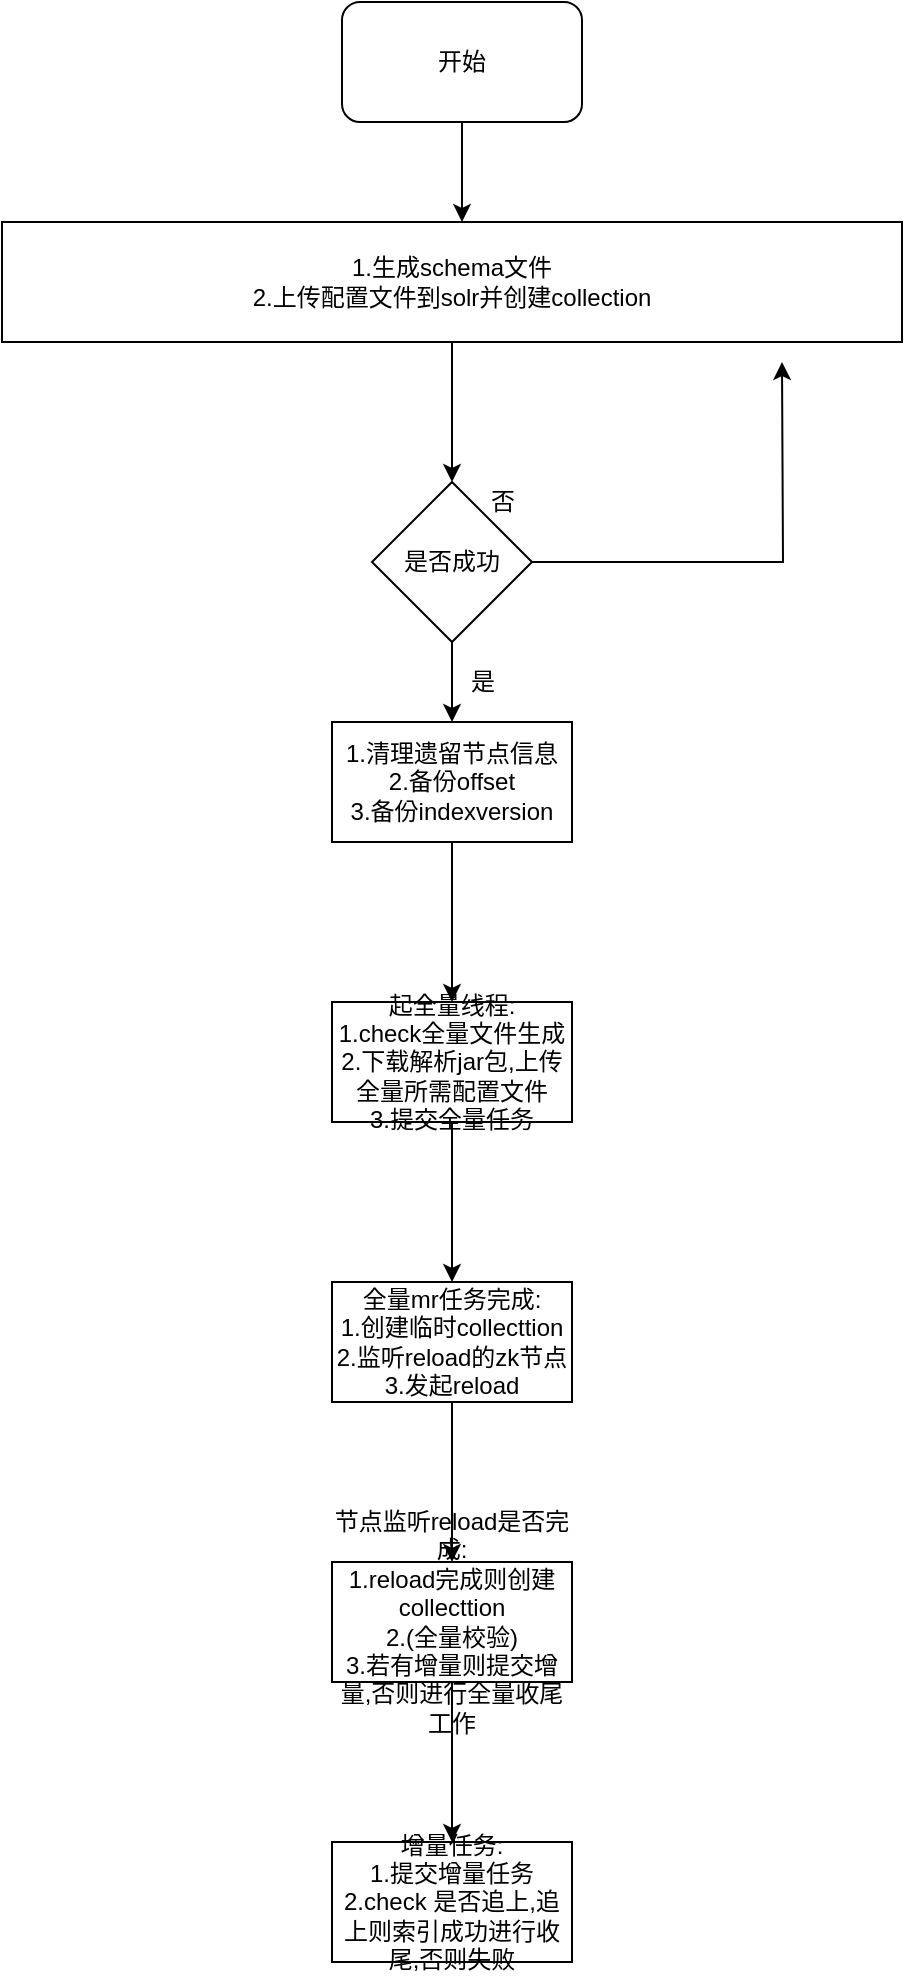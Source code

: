 <mxfile version="13.7.5" type="github">
  <diagram id="XZglGh6_TYmaEjN56eIl" name="Page-1">
    <mxGraphModel dx="1426" dy="707" grid="1" gridSize="10" guides="1" tooltips="1" connect="1" arrows="1" fold="1" page="1" pageScale="1" pageWidth="827" pageHeight="1169" math="0" shadow="0">
      <root>
        <mxCell id="0" />
        <mxCell id="1" parent="0" />
        <mxCell id="mbDF_WF1eduGSsgmdLx6-12" value="" style="edgeStyle=orthogonalEdgeStyle;rounded=0;orthogonalLoop=1;jettySize=auto;html=1;" parent="1" source="mbDF_WF1eduGSsgmdLx6-1" target="mbDF_WF1eduGSsgmdLx6-8" edge="1">
          <mxGeometry relative="1" as="geometry">
            <Array as="points">
              <mxPoint x="380" y="110" />
              <mxPoint x="380" y="110" />
            </Array>
          </mxGeometry>
        </mxCell>
        <mxCell id="mbDF_WF1eduGSsgmdLx6-1" value="开始" style="rounded=1;whiteSpace=wrap;html=1;" parent="1" vertex="1">
          <mxGeometry x="320" y="20" width="120" height="60" as="geometry" />
        </mxCell>
        <mxCell id="mbDF_WF1eduGSsgmdLx6-14" value="" style="edgeStyle=orthogonalEdgeStyle;rounded=0;orthogonalLoop=1;jettySize=auto;html=1;" parent="1" source="mbDF_WF1eduGSsgmdLx6-8" target="mbDF_WF1eduGSsgmdLx6-13" edge="1">
          <mxGeometry relative="1" as="geometry" />
        </mxCell>
        <mxCell id="mbDF_WF1eduGSsgmdLx6-8" value="1.生成schema文件&lt;br&gt;2.上传配置文件到solr并创建collection" style="rounded=0;whiteSpace=wrap;html=1;" parent="1" vertex="1">
          <mxGeometry x="150" y="130" width="450" height="60" as="geometry" />
        </mxCell>
        <mxCell id="mbDF_WF1eduGSsgmdLx6-17" style="edgeStyle=orthogonalEdgeStyle;rounded=0;orthogonalLoop=1;jettySize=auto;html=1;" parent="1" source="mbDF_WF1eduGSsgmdLx6-13" edge="1">
          <mxGeometry relative="1" as="geometry">
            <mxPoint x="540" y="200" as="targetPoint" />
          </mxGeometry>
        </mxCell>
        <mxCell id="mbDF_WF1eduGSsgmdLx6-19" value="" style="edgeStyle=orthogonalEdgeStyle;rounded=0;orthogonalLoop=1;jettySize=auto;html=1;" parent="1" source="mbDF_WF1eduGSsgmdLx6-13" target="mbDF_WF1eduGSsgmdLx6-18" edge="1">
          <mxGeometry relative="1" as="geometry" />
        </mxCell>
        <mxCell id="mbDF_WF1eduGSsgmdLx6-13" value="是否成功" style="rhombus;whiteSpace=wrap;html=1;rounded=0;" parent="1" vertex="1">
          <mxGeometry x="335" y="260" width="80" height="80" as="geometry" />
        </mxCell>
        <mxCell id="mbDF_WF1eduGSsgmdLx6-16" value="否" style="text;html=1;align=center;verticalAlign=middle;resizable=0;points=[];autosize=1;" parent="1" vertex="1">
          <mxGeometry x="385" y="260" width="30" height="20" as="geometry" />
        </mxCell>
        <mxCell id="mbDF_WF1eduGSsgmdLx6-26" value="" style="edgeStyle=orthogonalEdgeStyle;rounded=0;orthogonalLoop=1;jettySize=auto;html=1;" parent="1" source="mbDF_WF1eduGSsgmdLx6-18" target="mbDF_WF1eduGSsgmdLx6-25" edge="1">
          <mxGeometry relative="1" as="geometry" />
        </mxCell>
        <mxCell id="mbDF_WF1eduGSsgmdLx6-18" value="1.清理遗留节点信息&lt;br&gt;2.备份offset&lt;br&gt;3.备份indexversion" style="whiteSpace=wrap;html=1;rounded=0;" parent="1" vertex="1">
          <mxGeometry x="315" y="380" width="120" height="60" as="geometry" />
        </mxCell>
        <mxCell id="mbDF_WF1eduGSsgmdLx6-20" value="是" style="text;html=1;align=center;verticalAlign=middle;resizable=0;points=[];autosize=1;" parent="1" vertex="1">
          <mxGeometry x="375" y="350" width="30" height="20" as="geometry" />
        </mxCell>
        <mxCell id="_l-4MiFybuPaPkEot7f6-2" value="" style="edgeStyle=orthogonalEdgeStyle;rounded=0;orthogonalLoop=1;jettySize=auto;html=1;" edge="1" parent="1" source="mbDF_WF1eduGSsgmdLx6-25" target="_l-4MiFybuPaPkEot7f6-1">
          <mxGeometry relative="1" as="geometry" />
        </mxCell>
        <mxCell id="mbDF_WF1eduGSsgmdLx6-25" value="起全量线程:&lt;br&gt;1.check全量文件生成&lt;br&gt;2.下载解析jar包,上传全量所需配置文件&lt;br&gt;3.提交全量任务" style="whiteSpace=wrap;html=1;rounded=0;" parent="1" vertex="1">
          <mxGeometry x="315" y="520" width="120" height="60" as="geometry" />
        </mxCell>
        <mxCell id="_l-4MiFybuPaPkEot7f6-6" value="" style="edgeStyle=orthogonalEdgeStyle;rounded=0;orthogonalLoop=1;jettySize=auto;html=1;" edge="1" parent="1" source="_l-4MiFybuPaPkEot7f6-1" target="_l-4MiFybuPaPkEot7f6-5">
          <mxGeometry relative="1" as="geometry" />
        </mxCell>
        <mxCell id="_l-4MiFybuPaPkEot7f6-1" value="全量mr任务完成:&lt;br&gt;1.创建临时collecttion&lt;br&gt;2.监听reload的zk节点&lt;br&gt;3.发起reload" style="whiteSpace=wrap;html=1;rounded=0;" vertex="1" parent="1">
          <mxGeometry x="315" y="660" width="120" height="60" as="geometry" />
        </mxCell>
        <mxCell id="_l-4MiFybuPaPkEot7f6-8" value="" style="edgeStyle=orthogonalEdgeStyle;rounded=0;orthogonalLoop=1;jettySize=auto;html=1;" edge="1" parent="1" source="_l-4MiFybuPaPkEot7f6-5" target="_l-4MiFybuPaPkEot7f6-7">
          <mxGeometry relative="1" as="geometry" />
        </mxCell>
        <mxCell id="_l-4MiFybuPaPkEot7f6-5" value="节点监听reload是否完成:&lt;br&gt;1.reload完成则创建collecttion&lt;br&gt;2.(全量校验)&lt;br&gt;3.若有增量则提交增量,否则进行全量收尾工作" style="whiteSpace=wrap;html=1;rounded=0;" vertex="1" parent="1">
          <mxGeometry x="315" y="800" width="120" height="60" as="geometry" />
        </mxCell>
        <mxCell id="_l-4MiFybuPaPkEot7f6-7" value="增量任务:&lt;br&gt;1.提交增量任务&lt;br&gt;2.check 是否追上,追上则索引成功进行收尾,否则失败" style="whiteSpace=wrap;html=1;rounded=0;" vertex="1" parent="1">
          <mxGeometry x="315" y="940" width="120" height="60" as="geometry" />
        </mxCell>
      </root>
    </mxGraphModel>
  </diagram>
</mxfile>
